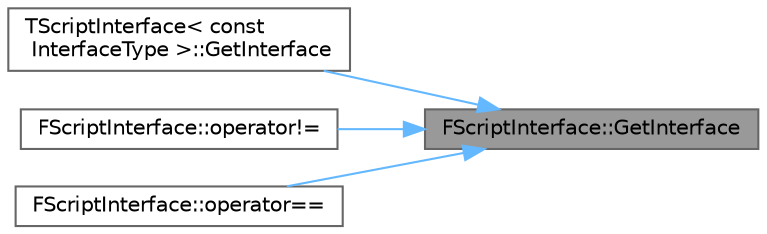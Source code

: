 digraph "FScriptInterface::GetInterface"
{
 // INTERACTIVE_SVG=YES
 // LATEX_PDF_SIZE
  bgcolor="transparent";
  edge [fontname=Helvetica,fontsize=10,labelfontname=Helvetica,labelfontsize=10];
  node [fontname=Helvetica,fontsize=10,shape=box,height=0.2,width=0.4];
  rankdir="RL";
  Node1 [id="Node000001",label="FScriptInterface::GetInterface",height=0.2,width=0.4,color="gray40", fillcolor="grey60", style="filled", fontcolor="black",tooltip="Returns the pointer to the native interface if it is valid."];
  Node1 -> Node2 [id="edge1_Node000001_Node000002",dir="back",color="steelblue1",style="solid",tooltip=" "];
  Node2 [id="Node000002",label="TScriptInterface\< const\l InterfaceType \>::GetInterface",height=0.2,width=0.4,color="grey40", fillcolor="white", style="filled",URL="$dd/d73/classTScriptInterface.html#a763b41087246d8349cdb83d787bfc385",tooltip=" "];
  Node1 -> Node3 [id="edge2_Node000001_Node000003",dir="back",color="steelblue1",style="solid",tooltip=" "];
  Node3 [id="Node000003",label="FScriptInterface::operator!=",height=0.2,width=0.4,color="grey40", fillcolor="white", style="filled",URL="$de/dd5/classFScriptInterface.html#af4bc2a809aae8d32d09f17f2b4b24029",tooltip=" "];
  Node1 -> Node4 [id="edge3_Node000001_Node000004",dir="back",color="steelblue1",style="solid",tooltip=" "];
  Node4 [id="Node000004",label="FScriptInterface::operator==",height=0.2,width=0.4,color="grey40", fillcolor="white", style="filled",URL="$de/dd5/classFScriptInterface.html#aa2cbfb653cf83797a9a12ca8de3ef9fc",tooltip="Comparison operator, taking a reference to another FScriptInterface."];
}
